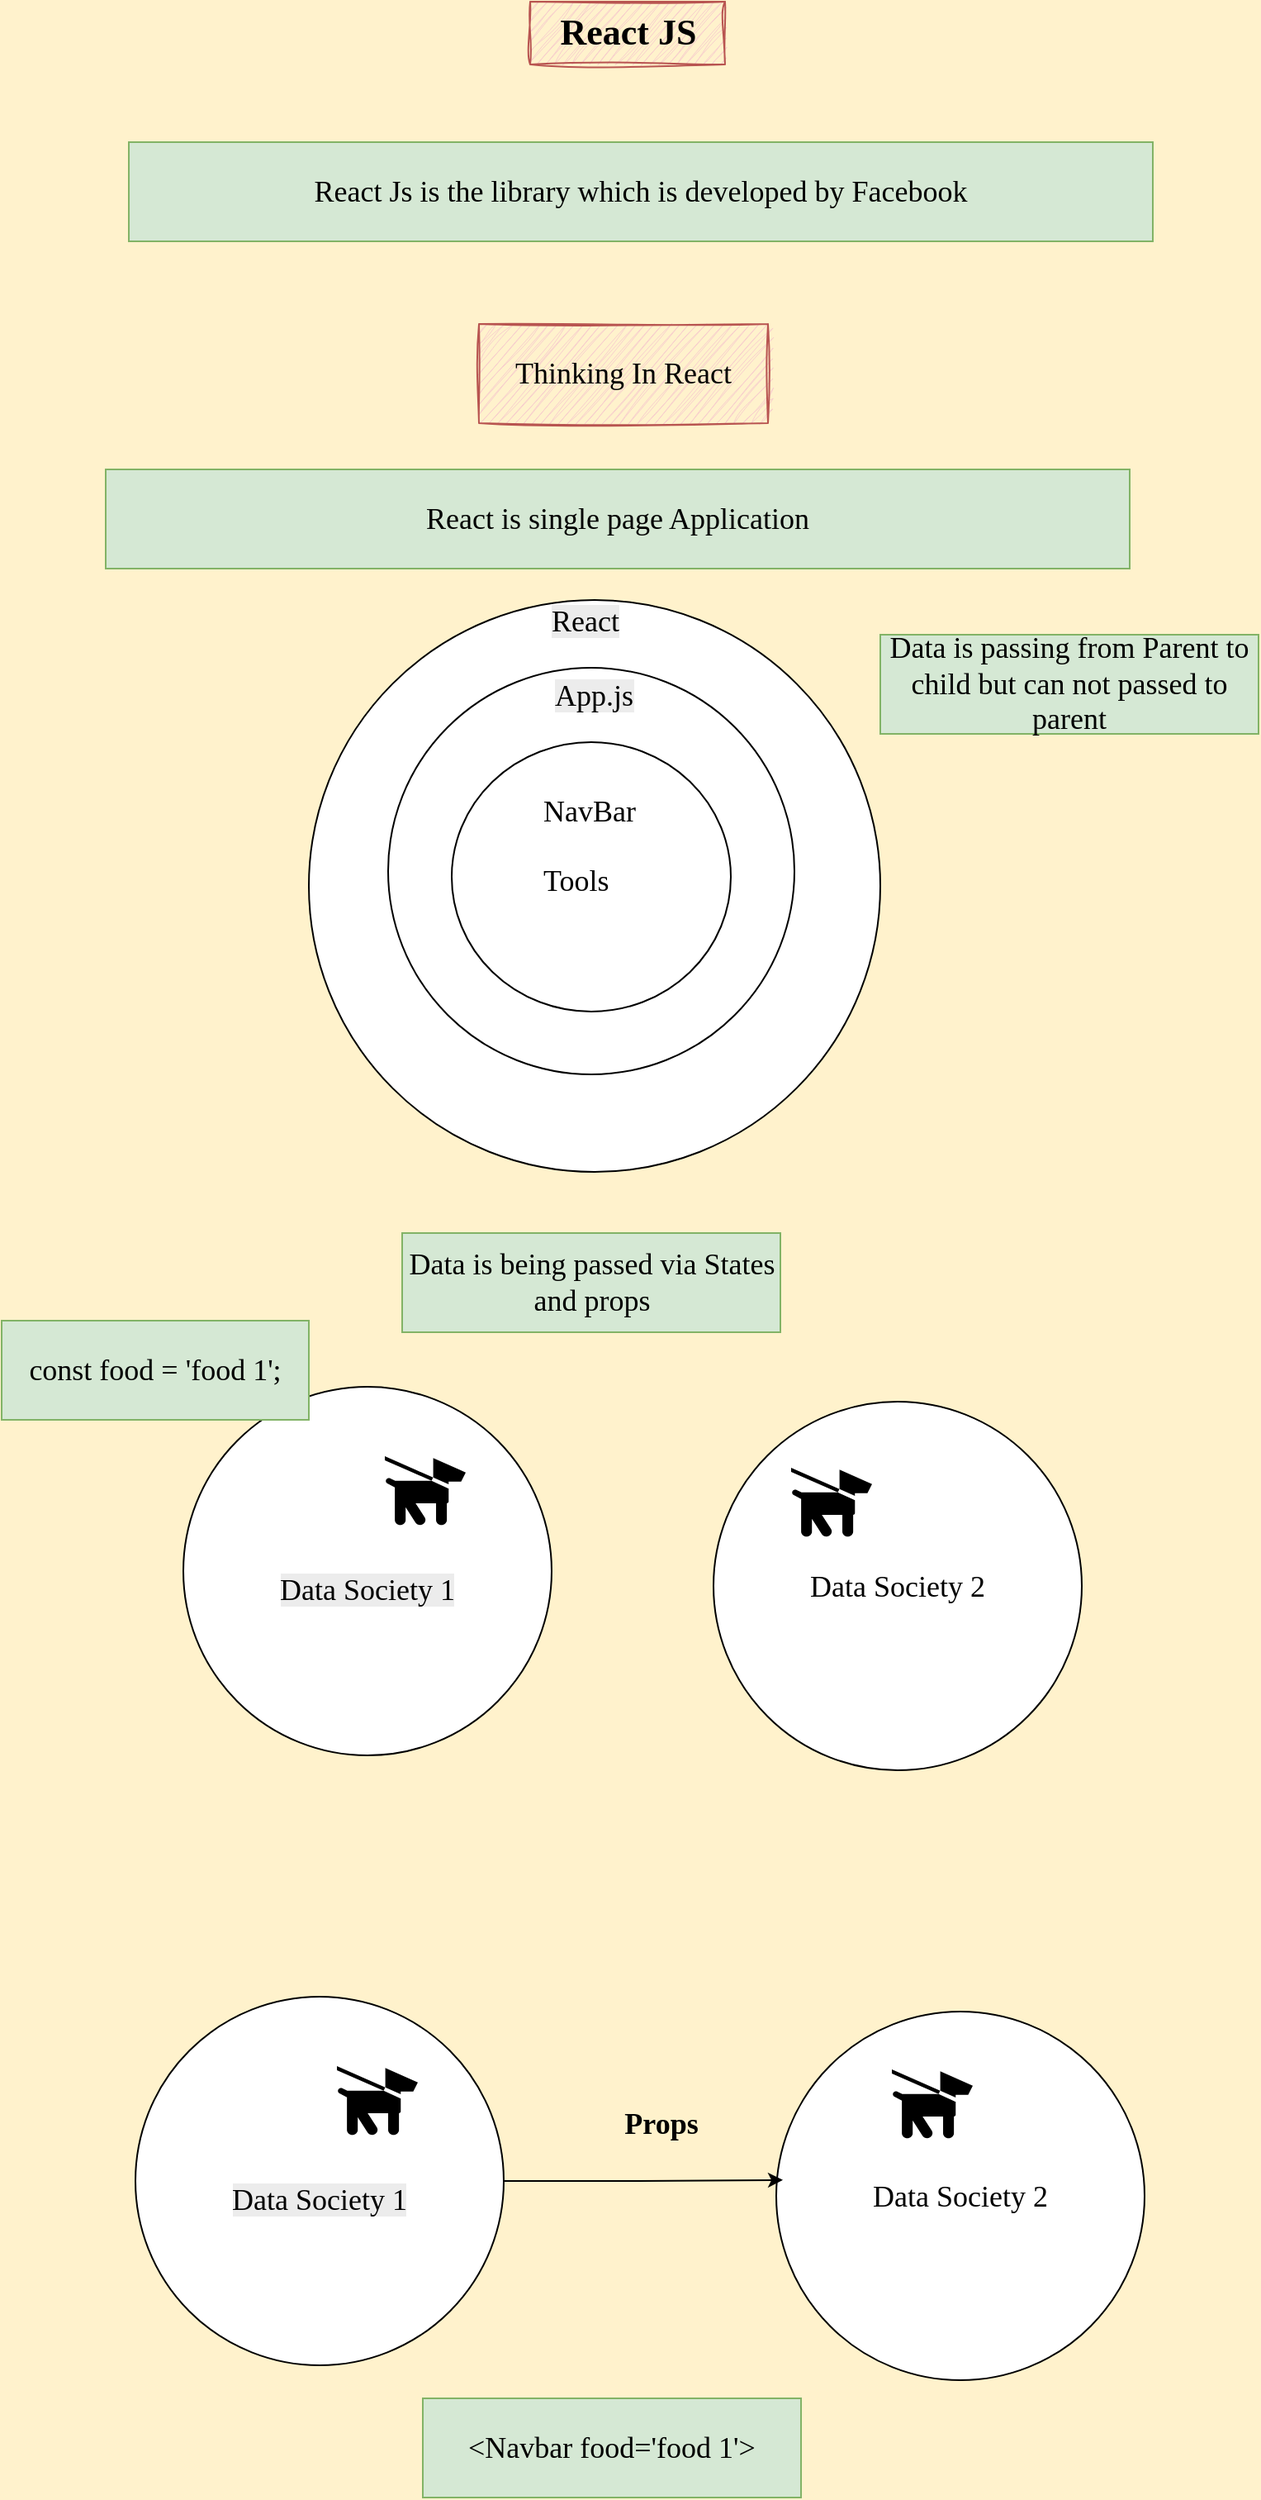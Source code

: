 <mxfile version="26.2.14">
  <diagram name="Page-1" id="qM3BAi_scx1FNB8zUG0b">
    <mxGraphModel dx="1426" dy="722" grid="0" gridSize="10" guides="1" tooltips="1" connect="1" arrows="1" fold="1" page="1" pageScale="1" pageWidth="827" pageHeight="1169" background="#FFF2CC" math="0" shadow="0">
      <root>
        <mxCell id="0" />
        <mxCell id="1" parent="0" />
        <mxCell id="jjJILeMxtYA6PWDvDiPq-13" value="" style="ellipse;whiteSpace=wrap;html=1;aspect=fixed;" vertex="1" parent="1">
          <mxGeometry x="230" y="398" width="346" height="346" as="geometry" />
        </mxCell>
        <mxCell id="jjJILeMxtYA6PWDvDiPq-1" value="&lt;b&gt;React JS&lt;/b&gt;" style="text;html=1;align=center;verticalAlign=middle;resizable=0;points=[];autosize=1;strokeColor=#b85450;fillColor=#f8cecc;fontFamily=Comic Sans MS;fontSize=22;sketch=1;curveFitting=1;jiggle=2;" vertex="1" parent="1">
          <mxGeometry x="364" y="36" width="118" height="38" as="geometry" />
        </mxCell>
        <mxCell id="jjJILeMxtYA6PWDvDiPq-4" value="&lt;font style=&quot;font-size: 18px;&quot; face=&quot;Comic Sans MS&quot;&gt;React Js is the library which is developed by Facebook&lt;/font&gt;" style="rounded=0;whiteSpace=wrap;html=1;fillColor=#d5e8d4;strokeColor=#82b366;" vertex="1" parent="1">
          <mxGeometry x="121" y="121" width="620" height="60" as="geometry" />
        </mxCell>
        <mxCell id="jjJILeMxtYA6PWDvDiPq-6" value="&lt;font style=&quot;font-size: 18px;&quot; face=&quot;Comic Sans MS&quot;&gt;Thinking In React&lt;/font&gt;" style="rounded=0;whiteSpace=wrap;html=1;fillColor=#f8cecc;strokeColor=#b85450;sketch=1;curveFitting=1;jiggle=2;" vertex="1" parent="1">
          <mxGeometry x="333" y="231" width="175" height="60" as="geometry" />
        </mxCell>
        <mxCell id="jjJILeMxtYA6PWDvDiPq-7" value="&lt;span style=&quot;font-family: &amp;quot;Comic Sans MS&amp;quot;; font-size: 18px;&quot;&gt;React is single page Application&lt;/span&gt;" style="rounded=0;whiteSpace=wrap;html=1;fillColor=#d5e8d4;strokeColor=#82b366;" vertex="1" parent="1">
          <mxGeometry x="107" y="319" width="620" height="60" as="geometry" />
        </mxCell>
        <mxCell id="jjJILeMxtYA6PWDvDiPq-9" value="" style="ellipse;whiteSpace=wrap;html=1;aspect=fixed;" vertex="1" parent="1">
          <mxGeometry x="278" y="439" width="246" height="246" as="geometry" />
        </mxCell>
        <mxCell id="jjJILeMxtYA6PWDvDiPq-10" value="" style="ellipse;whiteSpace=wrap;html=1;" vertex="1" parent="1">
          <mxGeometry x="316.5" y="484" width="169" height="163" as="geometry" />
        </mxCell>
        <mxCell id="jjJILeMxtYA6PWDvDiPq-11" value="&lt;span style=&quot;color: rgb(0, 0, 0); font-family: &amp;quot;Comic Sans MS&amp;quot;; font-size: 18px; font-style: normal; font-variant-ligatures: normal; font-variant-caps: normal; font-weight: 400; letter-spacing: normal; orphans: 2; text-align: center; text-indent: 0px; text-transform: none; widows: 2; word-spacing: 0px; -webkit-text-stroke-width: 0px; white-space: normal; background-color: rgb(236, 236, 236); text-decoration-thickness: initial; text-decoration-style: initial; text-decoration-color: initial; float: none; display: inline !important;&quot;&gt;App.js&lt;/span&gt;" style="text;whiteSpace=wrap;html=1;" vertex="1" parent="1">
          <mxGeometry x="377" y="439" width="112" height="54" as="geometry" />
        </mxCell>
        <mxCell id="jjJILeMxtYA6PWDvDiPq-12" value="&lt;div style=&quot;text-align: center;&quot;&gt;&lt;span style=&quot;background-color: transparent; color: light-dark(rgb(0, 0, 0), rgb(255, 255, 255)); font-size: 18px;&quot;&gt;&lt;font face=&quot;Comic Sans MS&quot;&gt;NavBar&lt;/font&gt;&lt;/span&gt;&lt;/div&gt;" style="text;whiteSpace=wrap;html=1;" vertex="1" parent="1">
          <mxGeometry x="370" y="509" width="112" height="54" as="geometry" />
        </mxCell>
        <mxCell id="jjJILeMxtYA6PWDvDiPq-14" value="&lt;span style=&quot;color: rgb(0, 0, 0); font-family: &amp;quot;Comic Sans MS&amp;quot;; font-size: 18px; font-style: normal; font-variant-ligatures: normal; font-variant-caps: normal; font-weight: 400; letter-spacing: normal; orphans: 2; text-align: center; text-indent: 0px; text-transform: none; widows: 2; word-spacing: 0px; -webkit-text-stroke-width: 0px; white-space: normal; background-color: rgb(236, 236, 236); text-decoration-thickness: initial; text-decoration-style: initial; text-decoration-color: initial; float: none; display: inline !important;&quot;&gt;React&lt;/span&gt;" style="text;whiteSpace=wrap;html=1;" vertex="1" parent="1">
          <mxGeometry x="375" y="394" width="112" height="54" as="geometry" />
        </mxCell>
        <mxCell id="jjJILeMxtYA6PWDvDiPq-15" value="&lt;div style=&quot;text-align: center;&quot;&gt;&lt;font face=&quot;Comic Sans MS&quot;&gt;&lt;span style=&quot;font-size: 18px;&quot;&gt;Tools&lt;/span&gt;&lt;/font&gt;&lt;/div&gt;" style="text;whiteSpace=wrap;html=1;" vertex="1" parent="1">
          <mxGeometry x="370" y="551" width="112" height="54" as="geometry" />
        </mxCell>
        <mxCell id="jjJILeMxtYA6PWDvDiPq-16" value="&lt;div&gt;&lt;span style=&quot;font-family: &amp;quot;Comic Sans MS&amp;quot;; font-size: 18px;&quot;&gt;&lt;br&gt;&lt;/span&gt;&lt;/div&gt;&lt;span style=&quot;font-family: &amp;quot;Comic Sans MS&amp;quot;; font-size: 18px;&quot;&gt;Data is passing from Parent to child but can not passed to parent&lt;/span&gt;&lt;div&gt;&lt;span style=&quot;font-family: &amp;quot;Comic Sans MS&amp;quot;; font-size: 18px;&quot;&gt;&lt;br&gt;&lt;/span&gt;&lt;/div&gt;" style="rounded=0;whiteSpace=wrap;html=1;fillColor=#d5e8d4;strokeColor=#82b366;" vertex="1" parent="1">
          <mxGeometry x="576" y="419" width="229" height="60" as="geometry" />
        </mxCell>
        <mxCell id="jjJILeMxtYA6PWDvDiPq-17" value="&lt;div&gt;&lt;span style=&quot;font-family: &amp;quot;Comic Sans MS&amp;quot;; font-size: 18px;&quot;&gt;&lt;br&gt;&lt;/span&gt;&lt;/div&gt;&lt;span style=&quot;font-family: &amp;quot;Comic Sans MS&amp;quot;; font-size: 18px;&quot;&gt;Data is being passed via States and props&lt;/span&gt;&lt;div&gt;&lt;span style=&quot;font-family: &amp;quot;Comic Sans MS&amp;quot;; font-size: 18px;&quot;&gt;&lt;br&gt;&lt;/span&gt;&lt;/div&gt;" style="rounded=0;whiteSpace=wrap;html=1;fillColor=#d5e8d4;strokeColor=#82b366;" vertex="1" parent="1">
          <mxGeometry x="286.5" y="781" width="229" height="60" as="geometry" />
        </mxCell>
        <mxCell id="jjJILeMxtYA6PWDvDiPq-18" value="&lt;span style=&quot;forced-color-adjust: none; color: rgb(0, 0, 0); font-style: normal; font-variant-ligatures: normal; font-variant-caps: normal; font-weight: 400; letter-spacing: normal; orphans: 2; text-align: center; text-indent: 0px; text-transform: none; widows: 2; word-spacing: 0px; -webkit-text-stroke-width: 0px; white-space: normal; background-color: rgb(236, 236, 236); text-decoration-thickness: initial; text-decoration-style: initial; text-decoration-color: initial; font-family: &amp;quot;Comic Sans MS&amp;quot;; font-size: 18px;&quot;&gt;&lt;br class=&quot;Apple-interchange-newline&quot;&gt;Data Society 1&lt;/span&gt;" style="ellipse;whiteSpace=wrap;html=1;aspect=fixed;" vertex="1" parent="1">
          <mxGeometry x="154" y="874" width="223" height="223" as="geometry" />
        </mxCell>
        <mxCell id="jjJILeMxtYA6PWDvDiPq-22" value="&lt;span style=&quot;forced-color-adjust: none; color: rgb(0, 0, 0); font-style: normal; font-variant-ligatures: normal; font-variant-caps: normal; font-weight: 400; letter-spacing: normal; orphans: 2; text-align: center; text-indent: 0px; text-transform: none; widows: 2; word-spacing: 0px; -webkit-text-stroke-width: 0px; white-space: normal; background-color: rgb(236, 236, 236); text-decoration-thickness: initial; text-decoration-style: initial; text-decoration-color: initial; font-family: &amp;quot;Comic Sans MS&amp;quot;; font-size: 18px;&quot;&gt;&lt;br class=&quot;Apple-interchange-newline&quot;&gt;Data Society 1&lt;/span&gt;" style="ellipse;whiteSpace=wrap;html=1;aspect=fixed;" vertex="1" parent="1">
          <mxGeometry x="125" y="1243" width="223" height="223" as="geometry" />
        </mxCell>
        <mxCell id="jjJILeMxtYA6PWDvDiPq-19" value="&lt;span style=&quot;font-family: &amp;quot;Comic Sans MS&amp;quot;; font-size: 18px;&quot;&gt;Data Society 2&lt;/span&gt;" style="ellipse;whiteSpace=wrap;html=1;aspect=fixed;" vertex="1" parent="1">
          <mxGeometry x="475" y="883" width="223" height="223" as="geometry" />
        </mxCell>
        <mxCell id="jjJILeMxtYA6PWDvDiPq-23" value="&lt;span style=&quot;font-family: &amp;quot;Comic Sans MS&amp;quot;; font-size: 18px;&quot;&gt;Data Society 2&lt;/span&gt;" style="ellipse;whiteSpace=wrap;html=1;aspect=fixed;" vertex="1" parent="1">
          <mxGeometry x="513" y="1252" width="223" height="223" as="geometry" />
        </mxCell>
        <mxCell id="jjJILeMxtYA6PWDvDiPq-20" value="" style="shape=mxgraph.signs.animals.dog_on_leash;html=1;pointerEvents=1;fillColor=#000000;strokeColor=none;verticalLabelPosition=bottom;verticalAlign=top;align=center;" vertex="1" parent="1">
          <mxGeometry x="276" y="916" width="49" height="42" as="geometry" />
        </mxCell>
        <mxCell id="jjJILeMxtYA6PWDvDiPq-24" value="" style="shape=mxgraph.signs.animals.dog_on_leash;html=1;pointerEvents=1;fillColor=#000000;strokeColor=none;verticalLabelPosition=bottom;verticalAlign=top;align=center;" vertex="1" parent="1">
          <mxGeometry x="247" y="1285" width="49" height="42" as="geometry" />
        </mxCell>
        <mxCell id="jjJILeMxtYA6PWDvDiPq-21" value="" style="shape=mxgraph.signs.animals.dog_on_leash;html=1;pointerEvents=1;fillColor=#000000;strokeColor=none;verticalLabelPosition=bottom;verticalAlign=top;align=center;" vertex="1" parent="1">
          <mxGeometry x="522" y="923" width="49" height="42" as="geometry" />
        </mxCell>
        <mxCell id="jjJILeMxtYA6PWDvDiPq-25" value="" style="shape=mxgraph.signs.animals.dog_on_leash;html=1;pointerEvents=1;fillColor=#000000;strokeColor=none;verticalLabelPosition=bottom;verticalAlign=top;align=center;" vertex="1" parent="1">
          <mxGeometry x="583" y="1287" width="49" height="42" as="geometry" />
        </mxCell>
        <mxCell id="jjJILeMxtYA6PWDvDiPq-26" style="edgeStyle=orthogonalEdgeStyle;rounded=0;orthogonalLoop=1;jettySize=auto;html=1;exitX=1;exitY=0.5;exitDx=0;exitDy=0;entryX=0.018;entryY=0.457;entryDx=0;entryDy=0;entryPerimeter=0;" edge="1" parent="1" source="jjJILeMxtYA6PWDvDiPq-22" target="jjJILeMxtYA6PWDvDiPq-23">
          <mxGeometry relative="1" as="geometry" />
        </mxCell>
        <mxCell id="jjJILeMxtYA6PWDvDiPq-27" value="&lt;h3&gt;&lt;font style=&quot;font-size: 18px;&quot; face=&quot;Comic Sans MS&quot;&gt;Props&lt;/font&gt;&lt;/h3&gt;" style="text;html=1;align=center;verticalAlign=middle;resizable=0;points=[];autosize=1;strokeColor=none;fillColor=none;" vertex="1" parent="1">
          <mxGeometry x="411" y="1289" width="64" height="62" as="geometry" />
        </mxCell>
        <mxCell id="jjJILeMxtYA6PWDvDiPq-28" value="&lt;font style=&quot;font-size: 18px;&quot; face=&quot;Comic Sans MS&quot;&gt;&amp;lt;Navbar food=&#39;&lt;/font&gt;&lt;span style=&quot;font-family: &amp;quot;Comic Sans MS&amp;quot;; font-size: 18px;&quot;&gt;food 1&lt;/span&gt;&lt;font style=&quot;font-size: 18px;&quot; face=&quot;Comic Sans MS&quot;&gt;&#39;&amp;gt;&lt;/font&gt;" style="rounded=0;whiteSpace=wrap;html=1;fillColor=#d5e8d4;strokeColor=#82b366;" vertex="1" parent="1">
          <mxGeometry x="299" y="1486" width="229" height="60" as="geometry" />
        </mxCell>
        <mxCell id="jjJILeMxtYA6PWDvDiPq-29" value="&lt;font face=&quot;Comic Sans MS&quot;&gt;&lt;span style=&quot;font-size: 18px;&quot;&gt;const food = &#39;food 1&#39;;&lt;/span&gt;&lt;/font&gt;" style="rounded=0;whiteSpace=wrap;html=1;fillColor=#d5e8d4;strokeColor=#82b366;" vertex="1" parent="1">
          <mxGeometry x="44" y="834" width="186" height="60" as="geometry" />
        </mxCell>
      </root>
    </mxGraphModel>
  </diagram>
</mxfile>
